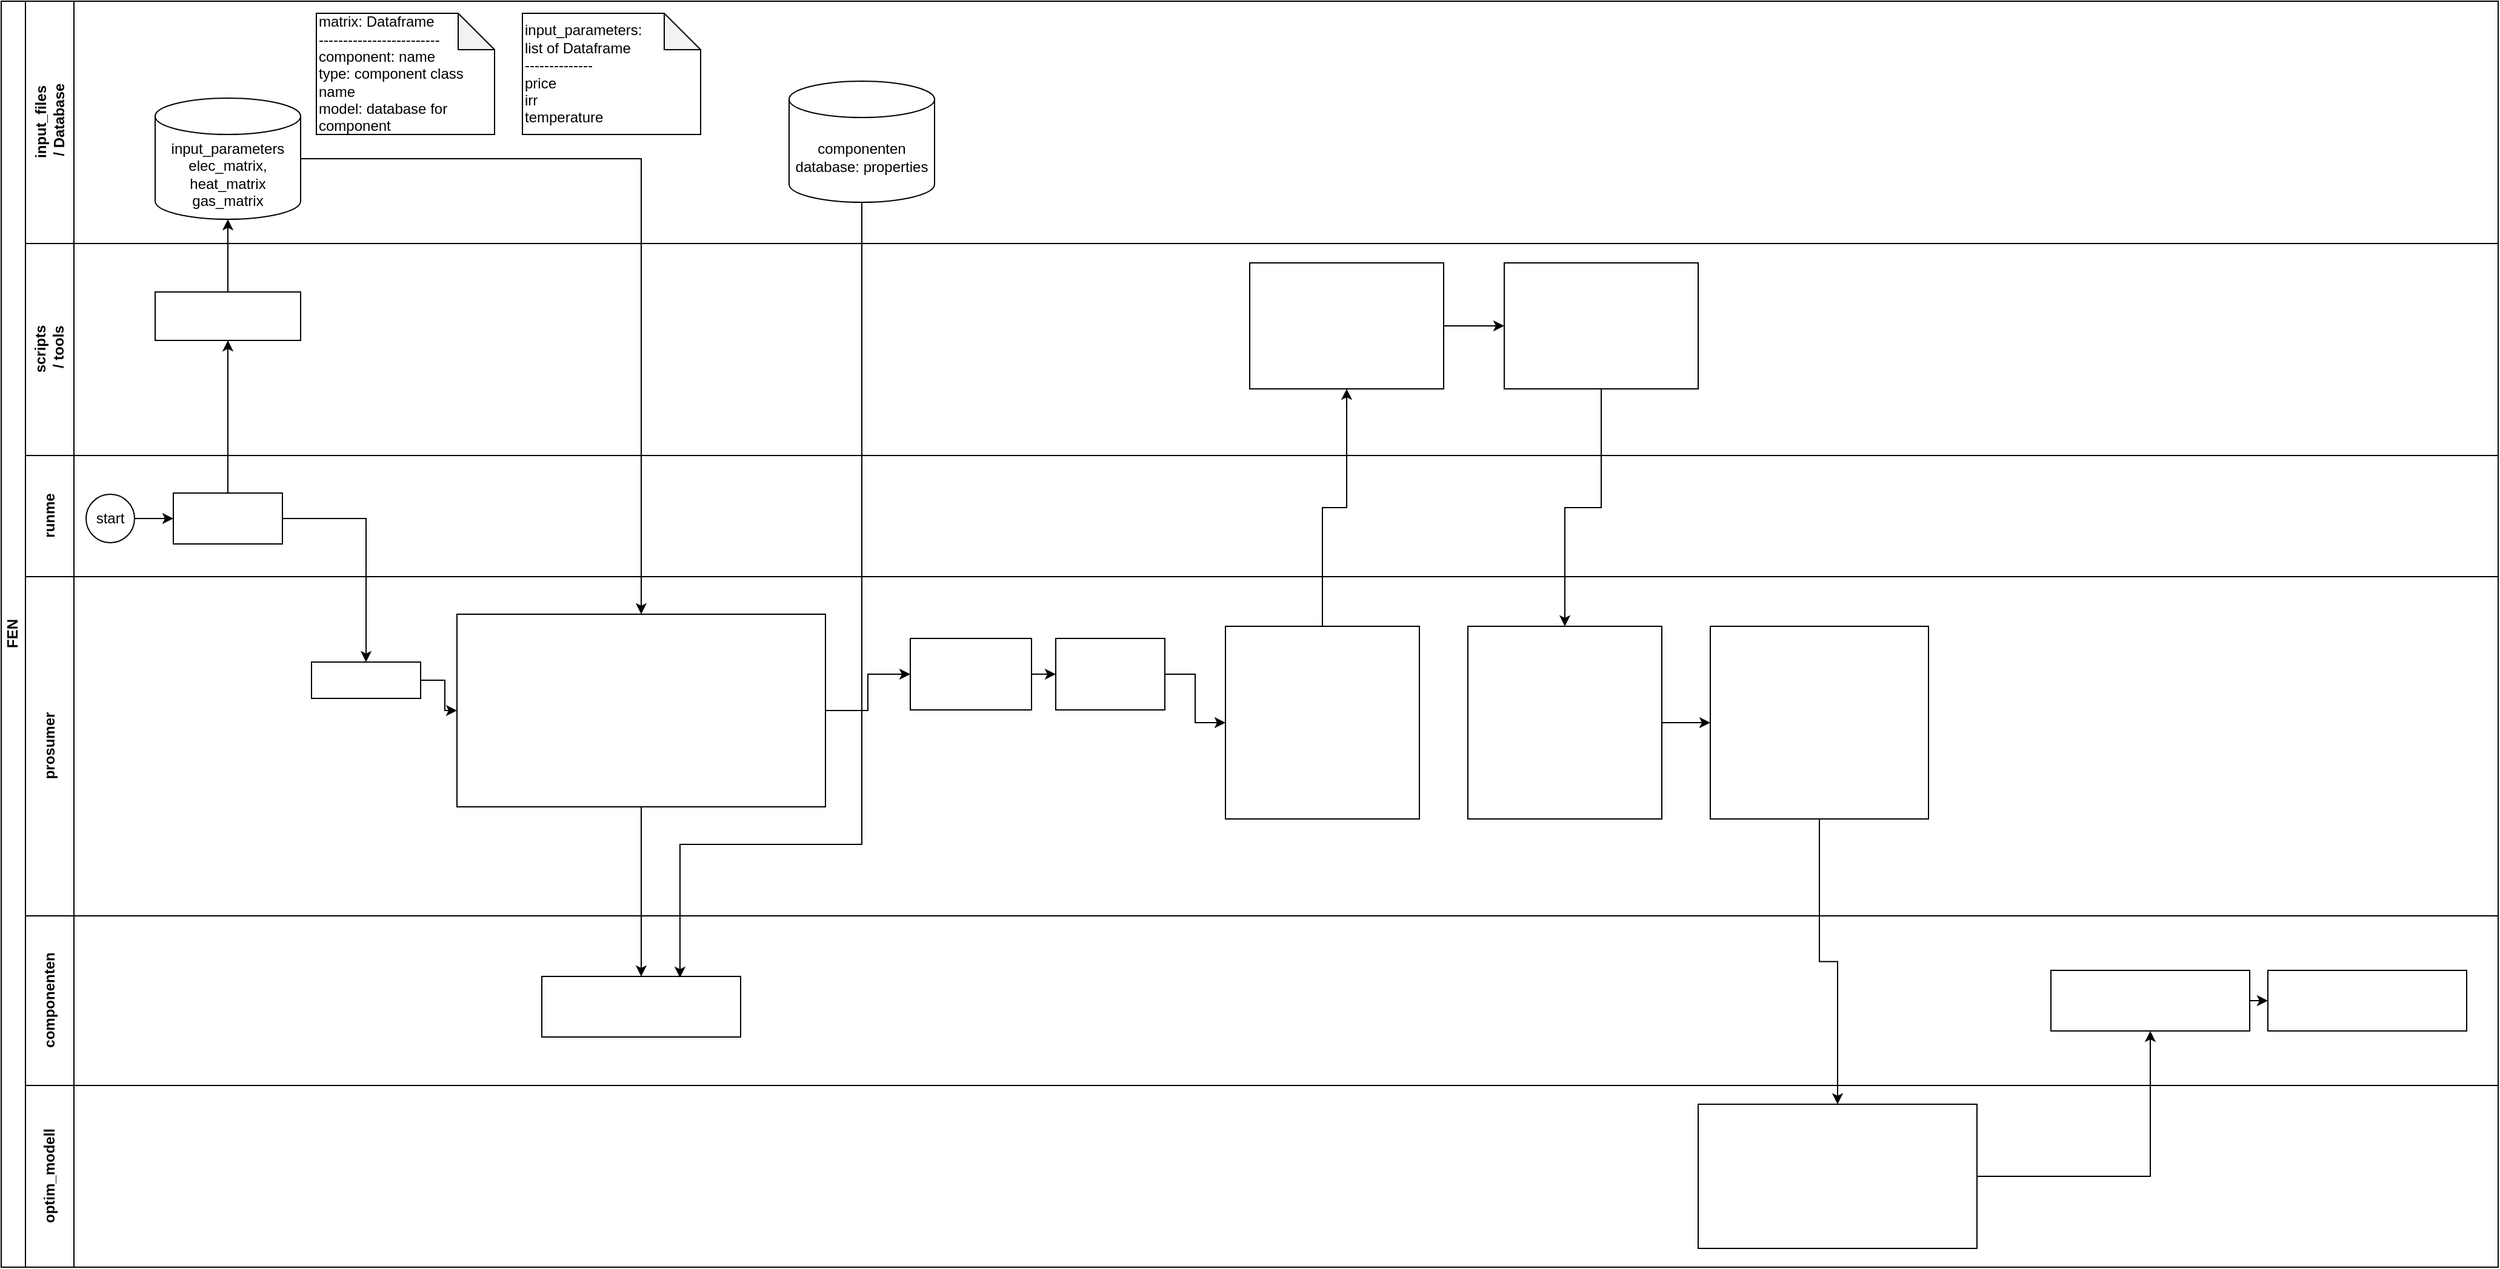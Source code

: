 <mxfile version="14.5.8" type="google"><diagram id="prtHgNgQTEPvFCAcTncT" name="Page-1"><mxGraphModel dx="1276" dy="547" grid="1" gridSize="10" guides="1" tooltips="1" connect="1" arrows="1" fold="1" page="1" pageScale="1" pageWidth="827" pageHeight="1169" math="0" shadow="0"><root><mxCell id="0"/><mxCell id="1" parent="0"/><mxCell id="dNxyNK7c78bLwvsdeMH5-19" value="&lt;div&gt;FEN&lt;/div&gt;" style="swimlane;html=1;childLayout=stackLayout;resizeParent=1;resizeParentMax=0;horizontal=0;startSize=20;horizontalStack=0;" parent="1" vertex="1"><mxGeometry x="150" y="50" width="2060" height="1045" as="geometry"/></mxCell><mxCell id="oE-XBvb9fpHrN9eKNlDD-20" value="&lt;div&gt;input_files&lt;/div&gt;&amp;nbsp;/ Database" style="swimlane;html=1;startSize=40;horizontal=0;" parent="dNxyNK7c78bLwvsdeMH5-19" vertex="1"><mxGeometry x="20" width="2040" height="200" as="geometry"><mxRectangle x="20" width="620" height="20" as="alternateBounds"/></mxGeometry></mxCell><mxCell id="oE-XBvb9fpHrN9eKNlDD-42" value="" style="group" parent="oE-XBvb9fpHrN9eKNlDD-20" vertex="1" connectable="0"><mxGeometry x="107" y="10" width="280" height="170" as="geometry"/></mxCell><mxCell id="oE-XBvb9fpHrN9eKNlDD-22" value="&lt;div&gt;input_parameters&lt;/div&gt;&lt;div&gt;elec_matrix,&lt;/div&gt;&lt;div&gt;heat_matrix&lt;/div&gt;gas_matrix" style="shape=cylinder3;whiteSpace=wrap;html=1;boundedLbl=1;backgroundOutline=1;size=15;" parent="oE-XBvb9fpHrN9eKNlDD-42" vertex="1"><mxGeometry y="70" width="120" height="100" as="geometry"/></mxCell><mxCell id="oE-XBvb9fpHrN9eKNlDD-41" value="&lt;div&gt;matrix: Dataframe&lt;/div&gt;&lt;div&gt;-------------------------&lt;br&gt;&lt;/div&gt;&lt;div&gt;component: name&lt;/div&gt;&lt;div&gt;type: component class name&lt;/div&gt;&lt;div&gt;model: database for component&lt;br&gt;&lt;/div&gt;" style="shape=note;whiteSpace=wrap;html=1;backgroundOutline=1;darkOpacity=0.05;align=left;" parent="oE-XBvb9fpHrN9eKNlDD-42" vertex="1"><mxGeometry x="133" width="147" height="100" as="geometry"/></mxCell><mxCell id="oE-XBvb9fpHrN9eKNlDD-61" value="&lt;div&gt;input_parameters:&lt;/div&gt;&lt;div&gt;list of Dataframe&lt;/div&gt;&lt;div&gt;--------------&lt;/div&gt;&lt;div&gt;price&lt;/div&gt;&lt;div&gt;irr&lt;/div&gt;&lt;div&gt;temperature&lt;br&gt;&lt;/div&gt;" style="shape=note;whiteSpace=wrap;html=1;backgroundOutline=1;darkOpacity=0.05;align=left;" parent="oE-XBvb9fpHrN9eKNlDD-20" vertex="1"><mxGeometry x="410" y="10" width="147" height="100" as="geometry"/></mxCell><mxCell id="oE-XBvb9fpHrN9eKNlDD-69" value="componenten database: properties" style="shape=cylinder3;whiteSpace=wrap;html=1;boundedLbl=1;backgroundOutline=1;size=15;" parent="oE-XBvb9fpHrN9eKNlDD-20" vertex="1"><mxGeometry x="630" y="66" width="120" height="100" as="geometry"/></mxCell><mxCell id="oE-XBvb9fpHrN9eKNlDD-16" value="&lt;div&gt;scripts&lt;/div&gt;&amp;nbsp;/ tools" style="swimlane;html=1;startSize=40;horizontal=0;" parent="dNxyNK7c78bLwvsdeMH5-19" vertex="1"><mxGeometry x="20" y="200" width="2040" height="175" as="geometry"/></mxCell><mxCell id="oE-XBvb9fpHrN9eKNlDD-18" value="&lt;div&gt;extract_inputs&lt;/div&gt;" style="rounded=0;whiteSpace=wrap;html=1;fontFamily=Helvetica;fontSize=12;fontColor=#FFFFFF;align=center;" parent="oE-XBvb9fpHrN9eKNlDD-16" vertex="1"><mxGeometry x="107" y="40" width="120" height="40" as="geometry"/></mxCell><mxCell id="oE-XBvb9fpHrN9eKNlDD-62" value="demand_generator" style="rounded=0;whiteSpace=wrap;html=1;fontFamily=Helvetica;fontSize=12;fontColor=#FFFFFF;align=central;" parent="oE-XBvb9fpHrN9eKNlDD-16" vertex="1"><mxGeometry x="1010" y="16" width="160" height="104" as="geometry"/></mxCell><mxCell id="oE-XBvb9fpHrN9eKNlDD-65" value="demand_generator" style="rounded=0;whiteSpace=wrap;html=1;fontFamily=Helvetica;fontSize=12;fontColor=#FFFFFF;align=central;" parent="oE-XBvb9fpHrN9eKNlDD-16" vertex="1"><mxGeometry x="1220" y="16" width="160" height="104" as="geometry"/></mxCell><mxCell id="oE-XBvb9fpHrN9eKNlDD-64" style="edgeStyle=orthogonalEdgeStyle;rounded=0;orthogonalLoop=1;jettySize=auto;html=1;exitX=1;exitY=0.5;exitDx=0;exitDy=0;" parent="oE-XBvb9fpHrN9eKNlDD-16" source="oE-XBvb9fpHrN9eKNlDD-62" target="oE-XBvb9fpHrN9eKNlDD-65" edge="1"><mxGeometry relative="1" as="geometry"><mxPoint x="1220" y="68.333" as="targetPoint"/></mxGeometry></mxCell><mxCell id="dNxyNK7c78bLwvsdeMH5-20" value="&lt;div&gt;runme&lt;/div&gt;" style="swimlane;html=1;startSize=40;horizontal=0;" parent="dNxyNK7c78bLwvsdeMH5-19" vertex="1"><mxGeometry x="20" y="375" width="2040" height="100" as="geometry"><mxRectangle x="20" width="620" height="40" as="alternateBounds"/></mxGeometry></mxCell><mxCell id="dNxyNK7c78bLwvsdeMH5-24" value="main_sizeopt()" style="rounded=0;whiteSpace=wrap;html=1;fontFamily=Helvetica;fontSize=12;fontColor=#FFFFFF;align=center;" parent="dNxyNK7c78bLwvsdeMH5-20" vertex="1"><mxGeometry x="122" y="31" width="90" height="42" as="geometry"/></mxCell><mxCell id="dNxyNK7c78bLwvsdeMH5-25" value="" style="edgeStyle=orthogonalEdgeStyle;rounded=0;orthogonalLoop=1;jettySize=auto;html=1;" parent="dNxyNK7c78bLwvsdeMH5-20" source="dNxyNK7c78bLwvsdeMH5-23" target="dNxyNK7c78bLwvsdeMH5-24" edge="1"><mxGeometry relative="1" as="geometry"/></mxCell><mxCell id="dNxyNK7c78bLwvsdeMH5-23" value="start" style="ellipse;whiteSpace=wrap;html=1;" parent="dNxyNK7c78bLwvsdeMH5-20" vertex="1"><mxGeometry x="50" y="32" width="40" height="40" as="geometry"/></mxCell><mxCell id="oE-XBvb9fpHrN9eKNlDD-19" style="edgeStyle=orthogonalEdgeStyle;rounded=0;orthogonalLoop=1;jettySize=auto;html=1;exitX=0.5;exitY=0;exitDx=0;exitDy=0;entryX=0.5;entryY=1;entryDx=0;entryDy=0;" parent="dNxyNK7c78bLwvsdeMH5-19" source="dNxyNK7c78bLwvsdeMH5-24" target="oE-XBvb9fpHrN9eKNlDD-18" edge="1"><mxGeometry relative="1" as="geometry"/></mxCell><mxCell id="oE-XBvb9fpHrN9eKNlDD-24" style="edgeStyle=orthogonalEdgeStyle;rounded=0;orthogonalLoop=1;jettySize=auto;html=1;exitX=0.5;exitY=0;exitDx=0;exitDy=0;entryX=0.5;entryY=1;entryDx=0;entryDy=0;entryPerimeter=0;" parent="dNxyNK7c78bLwvsdeMH5-19" source="oE-XBvb9fpHrN9eKNlDD-18" target="oE-XBvb9fpHrN9eKNlDD-22" edge="1"><mxGeometry relative="1" as="geometry"/></mxCell><mxCell id="oE-XBvb9fpHrN9eKNlDD-29" style="edgeStyle=orthogonalEdgeStyle;rounded=0;orthogonalLoop=1;jettySize=auto;html=1;exitX=1;exitY=0.5;exitDx=0;exitDy=0;entryX=0.5;entryY=0;entryDx=0;entryDy=0;" parent="dNxyNK7c78bLwvsdeMH5-19" source="dNxyNK7c78bLwvsdeMH5-24" target="oE-XBvb9fpHrN9eKNlDD-26" edge="1"><mxGeometry relative="1" as="geometry"/></mxCell><mxCell id="oE-XBvb9fpHrN9eKNlDD-25" value="prosumer" style="swimlane;html=1;startSize=40;horizontal=0;" parent="dNxyNK7c78bLwvsdeMH5-19" vertex="1"><mxGeometry x="20" y="475" width="2040" height="280" as="geometry"><mxRectangle x="20" width="620" height="40" as="alternateBounds"/></mxGeometry></mxCell><mxCell id="oE-XBvb9fpHrN9eKNlDD-33" style="edgeStyle=orthogonalEdgeStyle;rounded=0;orthogonalLoop=1;jettySize=auto;html=1;exitX=1;exitY=0.5;exitDx=0;exitDy=0;" parent="oE-XBvb9fpHrN9eKNlDD-25" source="oE-XBvb9fpHrN9eKNlDD-26" target="oE-XBvb9fpHrN9eKNlDD-32" edge="1"><mxGeometry relative="1" as="geometry"/></mxCell><mxCell id="oE-XBvb9fpHrN9eKNlDD-26" value="&amp;nbsp;__init__" style="rounded=0;whiteSpace=wrap;html=1;fontFamily=Helvetica;fontSize=12;fontColor=#FFFFFF;align=center;" parent="oE-XBvb9fpHrN9eKNlDD-25" vertex="1"><mxGeometry x="236" y="70.5" width="90" height="30" as="geometry"/></mxCell><mxCell id="oE-XBvb9fpHrN9eKNlDD-48" style="edgeStyle=orthogonalEdgeStyle;rounded=0;orthogonalLoop=1;jettySize=auto;html=1;exitX=1;exitY=0.5;exitDx=0;exitDy=0;entryX=0;entryY=0.5;entryDx=0;entryDy=0;" parent="oE-XBvb9fpHrN9eKNlDD-25" source="oE-XBvb9fpHrN9eKNlDD-32" target="oE-XBvb9fpHrN9eKNlDD-47" edge="1"><mxGeometry relative="1" as="geometry"/></mxCell><mxCell id="oE-XBvb9fpHrN9eKNlDD-32" value="&lt;div&gt;set_components_sizeopt&lt;/div&gt;&lt;div&gt;----------&lt;br&gt;&lt;/div&gt;&lt;div&gt;input: dict, k=sector, v=matrix&lt;br&gt;&lt;/div&gt;&lt;div&gt;----------&lt;/div&gt;&lt;div&gt;self.__components: dict, k=(name, class), v=object&lt;br&gt;&lt;/div&gt;&lt;div&gt;self.__var_dict: dict, k=(obj1, obj2), v={}&lt;br&gt;&lt;/div&gt;&lt;div&gt;self.__flow: dict, k=sector, v={name: flow_set}&lt;br&gt;&lt;/div&gt;" style="rounded=0;whiteSpace=wrap;html=1;fontFamily=Helvetica;fontSize=12;fontColor=#FFFFFF;align=left;" parent="oE-XBvb9fpHrN9eKNlDD-25" vertex="1"><mxGeometry x="356" y="31" width="304" height="159" as="geometry"/></mxCell><mxCell id="oE-XBvb9fpHrN9eKNlDD-50" style="edgeStyle=orthogonalEdgeStyle;rounded=0;orthogonalLoop=1;jettySize=auto;html=1;exitX=1;exitY=0.5;exitDx=0;exitDy=0;entryX=0;entryY=0.5;entryDx=0;entryDy=0;" parent="oE-XBvb9fpHrN9eKNlDD-25" source="oE-XBvb9fpHrN9eKNlDD-47" target="oE-XBvb9fpHrN9eKNlDD-49" edge="1"><mxGeometry relative="1" as="geometry"/></mxCell><mxCell id="oE-XBvb9fpHrN9eKNlDD-47" value="&lt;div&gt;add_strategy&lt;/div&gt;" style="rounded=0;whiteSpace=wrap;html=1;fontFamily=Helvetica;fontSize=12;fontColor=#FFFFFF;align=center;" parent="oE-XBvb9fpHrN9eKNlDD-25" vertex="1"><mxGeometry x="730" y="51" width="100" height="59" as="geometry"/></mxCell><mxCell id="oE-XBvb9fpHrN9eKNlDD-60" style="edgeStyle=orthogonalEdgeStyle;rounded=0;orthogonalLoop=1;jettySize=auto;html=1;" parent="oE-XBvb9fpHrN9eKNlDD-25" source="oE-XBvb9fpHrN9eKNlDD-49" target="oE-XBvb9fpHrN9eKNlDD-59" edge="1"><mxGeometry relative="1" as="geometry"/></mxCell><mxCell id="oE-XBvb9fpHrN9eKNlDD-49" value="set_dates" style="rounded=0;whiteSpace=wrap;html=1;fontFamily=Helvetica;fontSize=12;fontColor=#FFFFFF;align=central;" parent="oE-XBvb9fpHrN9eKNlDD-25" vertex="1"><mxGeometry x="850" y="51" width="90" height="59" as="geometry"/></mxCell><mxCell id="oE-XBvb9fpHrN9eKNlDD-59" value="&lt;div&gt;add_profile&lt;/div&gt;&lt;div&gt;----------------&lt;/div&gt;&lt;div&gt;input: prediction, elec_demand, therm_demand, water_demand, input_parameter&lt;/div&gt;&lt;div&gt;----------------&lt;br&gt;&lt;/div&gt;&lt;div&gt;self.__input_profiles: dict, k= sector, v=pd.series&lt;br&gt;&lt;/div&gt;&lt;div&gt;&lt;br&gt;&lt;/div&gt;" style="rounded=0;whiteSpace=wrap;html=1;fontFamily=Helvetica;fontSize=12;fontColor=#FFFFFF;align=left;" parent="oE-XBvb9fpHrN9eKNlDD-25" vertex="1"><mxGeometry x="990" y="41" width="160" height="159" as="geometry"/></mxCell><mxCell id="oE-XBvb9fpHrN9eKNlDD-67" value="&lt;div&gt;run_optimization / run-optimization_old&lt;/div&gt;&lt;div&gt;-------------------&lt;/div&gt;&lt;div&gt;input:: strategy, solver_name&lt;br&gt;&lt;/div&gt;" style="rounded=0;whiteSpace=wrap;html=1;fontFamily=Helvetica;fontSize=12;fontColor=#FFFFFF;align=left;" parent="oE-XBvb9fpHrN9eKNlDD-25" vertex="1"><mxGeometry x="1190" y="41" width="160" height="159" as="geometry"/></mxCell><mxCell id="oE-XBvb9fpHrN9eKNlDD-71" value="__build_math_model_sizeopt" style="rounded=0;whiteSpace=wrap;html=1;fontFamily=Helvetica;fontSize=12;fontColor=#FFFFFF;align=left;" parent="oE-XBvb9fpHrN9eKNlDD-25" vertex="1"><mxGeometry x="1390" y="41" width="180" height="159" as="geometry"/></mxCell><mxCell id="oE-XBvb9fpHrN9eKNlDD-72" style="edgeStyle=orthogonalEdgeStyle;rounded=0;orthogonalLoop=1;jettySize=auto;html=1;exitX=1;exitY=0.5;exitDx=0;exitDy=0;entryX=0;entryY=0.5;entryDx=0;entryDy=0;" parent="oE-XBvb9fpHrN9eKNlDD-25" source="oE-XBvb9fpHrN9eKNlDD-67" target="oE-XBvb9fpHrN9eKNlDD-71" edge="1"><mxGeometry relative="1" as="geometry"/></mxCell><mxCell id="oE-XBvb9fpHrN9eKNlDD-35" value="componenten" style="swimlane;html=1;startSize=40;horizontal=0;" parent="dNxyNK7c78bLwvsdeMH5-19" vertex="1"><mxGeometry x="20" y="755" width="2040" height="140" as="geometry"><mxRectangle x="20" width="620" height="40" as="alternateBounds"/></mxGeometry></mxCell><mxCell id="oE-XBvb9fpHrN9eKNlDD-38" value="__init__(name, properties)" style="rounded=0;whiteSpace=wrap;html=1;fontFamily=Helvetica;fontSize=12;fontColor=#FFFFFF;align=center;" parent="oE-XBvb9fpHrN9eKNlDD-35" vertex="1"><mxGeometry x="426" y="50" width="164" height="50" as="geometry"/></mxCell><mxCell id="oE-XBvb9fpHrN9eKNlDD-119" style="edgeStyle=orthogonalEdgeStyle;rounded=0;orthogonalLoop=1;jettySize=auto;html=1;exitX=1;exitY=0.5;exitDx=0;exitDy=0;entryX=0;entryY=0.5;entryDx=0;entryDy=0;" parent="oE-XBvb9fpHrN9eKNlDD-35" source="oE-XBvb9fpHrN9eKNlDD-116" target="oE-XBvb9fpHrN9eKNlDD-118" edge="1"><mxGeometry relative="1" as="geometry"/></mxCell><mxCell id="oE-XBvb9fpHrN9eKNlDD-116" value="add_variables" style="rounded=0;whiteSpace=wrap;html=1;fontFamily=Helvetica;fontSize=12;fontColor=#FFFFFF;align=center;" parent="oE-XBvb9fpHrN9eKNlDD-35" vertex="1"><mxGeometry x="1671" y="45" width="164" height="50" as="geometry"/></mxCell><mxCell id="oE-XBvb9fpHrN9eKNlDD-118" value="add_all_constr" style="rounded=0;whiteSpace=wrap;html=1;fontFamily=Helvetica;fontSize=12;fontColor=#FFFFFF;align=center;" parent="oE-XBvb9fpHrN9eKNlDD-35" vertex="1"><mxGeometry x="1850" y="45" width="164" height="50" as="geometry"/></mxCell><mxCell id="oE-XBvb9fpHrN9eKNlDD-30" value="optim_modell" style="swimlane;html=1;startSize=40;horizontal=0;" parent="dNxyNK7c78bLwvsdeMH5-19" vertex="1"><mxGeometry x="20" y="895" width="2040" height="150" as="geometry"><mxRectangle x="20" width="620" height="40" as="alternateBounds"/></mxGeometry></mxCell><mxCell id="oE-XBvb9fpHrN9eKNlDD-114" value="&lt;div&gt;self.__model: pyo.ConcreteModel&lt;/div&gt;&lt;div&gt;self.model&lt;br&gt;&lt;/div&gt;&lt;div&gt;__var_dict: k=(obj1, obj2), v={timestep, pyo.variable}&lt;/div&gt;&lt;div&gt;k='cap','anual_cost', k=pyo.Var&lt;br&gt;&lt;/div&gt;" style="rounded=0;whiteSpace=wrap;html=1;fontFamily=Helvetica;fontSize=12;fontColor=#FFFFFF;align=left;" parent="oE-XBvb9fpHrN9eKNlDD-30" vertex="1"><mxGeometry x="1380" y="15.5" width="230" height="119" as="geometry"/></mxCell><mxCell id="oE-XBvb9fpHrN9eKNlDD-34" style="edgeStyle=orthogonalEdgeStyle;rounded=0;orthogonalLoop=1;jettySize=auto;html=1;exitX=1;exitY=0.5;exitDx=0;exitDy=0;exitPerimeter=0;" parent="dNxyNK7c78bLwvsdeMH5-19" source="oE-XBvb9fpHrN9eKNlDD-22" target="oE-XBvb9fpHrN9eKNlDD-32" edge="1"><mxGeometry relative="1" as="geometry"/></mxCell><mxCell id="oE-XBvb9fpHrN9eKNlDD-43" style="edgeStyle=orthogonalEdgeStyle;rounded=0;orthogonalLoop=1;jettySize=auto;html=1;exitX=0.5;exitY=1;exitDx=0;exitDy=0;" parent="dNxyNK7c78bLwvsdeMH5-19" source="oE-XBvb9fpHrN9eKNlDD-32" target="oE-XBvb9fpHrN9eKNlDD-38" edge="1"><mxGeometry relative="1" as="geometry"/></mxCell><mxCell id="oE-XBvb9fpHrN9eKNlDD-63" style="edgeStyle=orthogonalEdgeStyle;rounded=0;orthogonalLoop=1;jettySize=auto;html=1;exitX=0.5;exitY=0;exitDx=0;exitDy=0;entryX=0.5;entryY=1;entryDx=0;entryDy=0;" parent="dNxyNK7c78bLwvsdeMH5-19" source="oE-XBvb9fpHrN9eKNlDD-59" target="oE-XBvb9fpHrN9eKNlDD-62" edge="1"><mxGeometry relative="1" as="geometry"/></mxCell><mxCell id="oE-XBvb9fpHrN9eKNlDD-68" style="edgeStyle=orthogonalEdgeStyle;rounded=0;orthogonalLoop=1;jettySize=auto;html=1;exitX=0.5;exitY=1;exitDx=0;exitDy=0;entryX=0.5;entryY=0;entryDx=0;entryDy=0;" parent="dNxyNK7c78bLwvsdeMH5-19" source="oE-XBvb9fpHrN9eKNlDD-65" target="oE-XBvb9fpHrN9eKNlDD-67" edge="1"><mxGeometry relative="1" as="geometry"/></mxCell><mxCell id="oE-XBvb9fpHrN9eKNlDD-70" style="edgeStyle=orthogonalEdgeStyle;rounded=0;orthogonalLoop=1;jettySize=auto;html=1;exitX=0.5;exitY=1;exitDx=0;exitDy=0;exitPerimeter=0;entryX=0.695;entryY=0.02;entryDx=0;entryDy=0;entryPerimeter=0;" parent="dNxyNK7c78bLwvsdeMH5-19" source="oE-XBvb9fpHrN9eKNlDD-69" target="oE-XBvb9fpHrN9eKNlDD-38" edge="1"><mxGeometry relative="1" as="geometry"><Array as="points"><mxPoint x="710" y="696"/><mxPoint x="560" y="696"/></Array></mxGeometry></mxCell><mxCell id="oE-XBvb9fpHrN9eKNlDD-115" style="edgeStyle=orthogonalEdgeStyle;rounded=0;orthogonalLoop=1;jettySize=auto;html=1;exitX=0.5;exitY=1;exitDx=0;exitDy=0;" parent="dNxyNK7c78bLwvsdeMH5-19" source="oE-XBvb9fpHrN9eKNlDD-71" target="oE-XBvb9fpHrN9eKNlDD-114" edge="1"><mxGeometry relative="1" as="geometry"/></mxCell><mxCell id="oE-XBvb9fpHrN9eKNlDD-117" style="edgeStyle=orthogonalEdgeStyle;rounded=0;orthogonalLoop=1;jettySize=auto;html=1;exitX=1;exitY=0.5;exitDx=0;exitDy=0;entryX=0.5;entryY=1;entryDx=0;entryDy=0;" parent="dNxyNK7c78bLwvsdeMH5-19" source="oE-XBvb9fpHrN9eKNlDD-114" target="oE-XBvb9fpHrN9eKNlDD-116" edge="1"><mxGeometry relative="1" as="geometry"/></mxCell></root></mxGraphModel></diagram></mxfile>